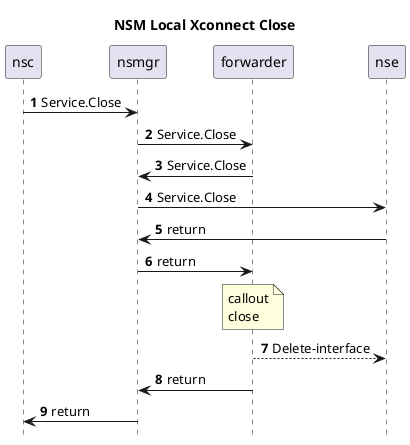@startuml
autonumber
hide footbox
title NSM Local Xconnect Close
participant nsc as NSC order 10
participant "nsmgr" as LN order 20
participant "forwarder" as LF order 30
participant nse as NSE order 40


NSC->LN: Service.Close
LN->LF: Service.Close
LF->LN: Service.Close
LN->NSE: Service.Close
NSE->LN: return
LN->LF: return
note over LF: callout\nclose
LF-->NSE: Delete-interface
LF->LN: return
LN->NSC: return

@enduml
